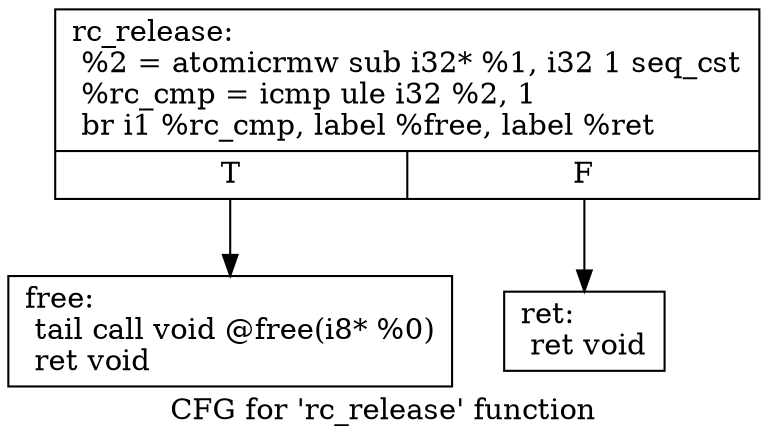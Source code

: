 digraph "CFG for 'rc_release' function" {
	label="CFG for 'rc_release' function";

	Node0x22e5030 [shape=record,label="{rc_release:\l  %2 = atomicrmw sub i32* %1, i32 1 seq_cst\l  %rc_cmp = icmp ule i32 %2, 1\l  br i1 %rc_cmp, label %free, label %ret\l|{<s0>T|<s1>F}}"];
	Node0x22e5030:s0 -> Node0x22e5950;
	Node0x22e5030:s1 -> Node0x22e59a0;
	Node0x22e5950 [shape=record,label="{free:                                             \l  tail call void @free(i8* %0)\l  ret void\l}"];
	Node0x22e59a0 [shape=record,label="{ret:                                              \l  ret void\l}"];
}
